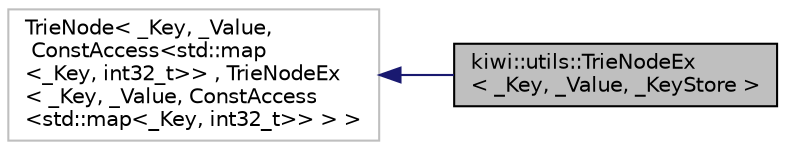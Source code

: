 digraph "kiwi::utils::TrieNodeEx&lt; _Key, _Value, _KeyStore &gt;"
{
 // LATEX_PDF_SIZE
  edge [fontname="Helvetica",fontsize="10",labelfontname="Helvetica",labelfontsize="10"];
  node [fontname="Helvetica",fontsize="10",shape=record];
  rankdir="LR";
  Node1 [label="kiwi::utils::TrieNodeEx\l\< _Key, _Value, _KeyStore \>",height=0.2,width=0.4,color="black", fillcolor="grey75", style="filled", fontcolor="black",tooltip=" "];
  Node2 -> Node1 [dir="back",color="midnightblue",fontsize="10",style="solid",fontname="Helvetica"];
  Node2 [label="TrieNode\< _Key, _Value,\l ConstAccess\<std::map\l\<_Key, int32_t\>\> , TrieNodeEx\l\< _Key, _Value, ConstAccess\l\<std::map\<_Key, int32_t\>\>  \> \>",height=0.2,width=0.4,color="grey75", fillcolor="white", style="filled",tooltip=" "];
}
